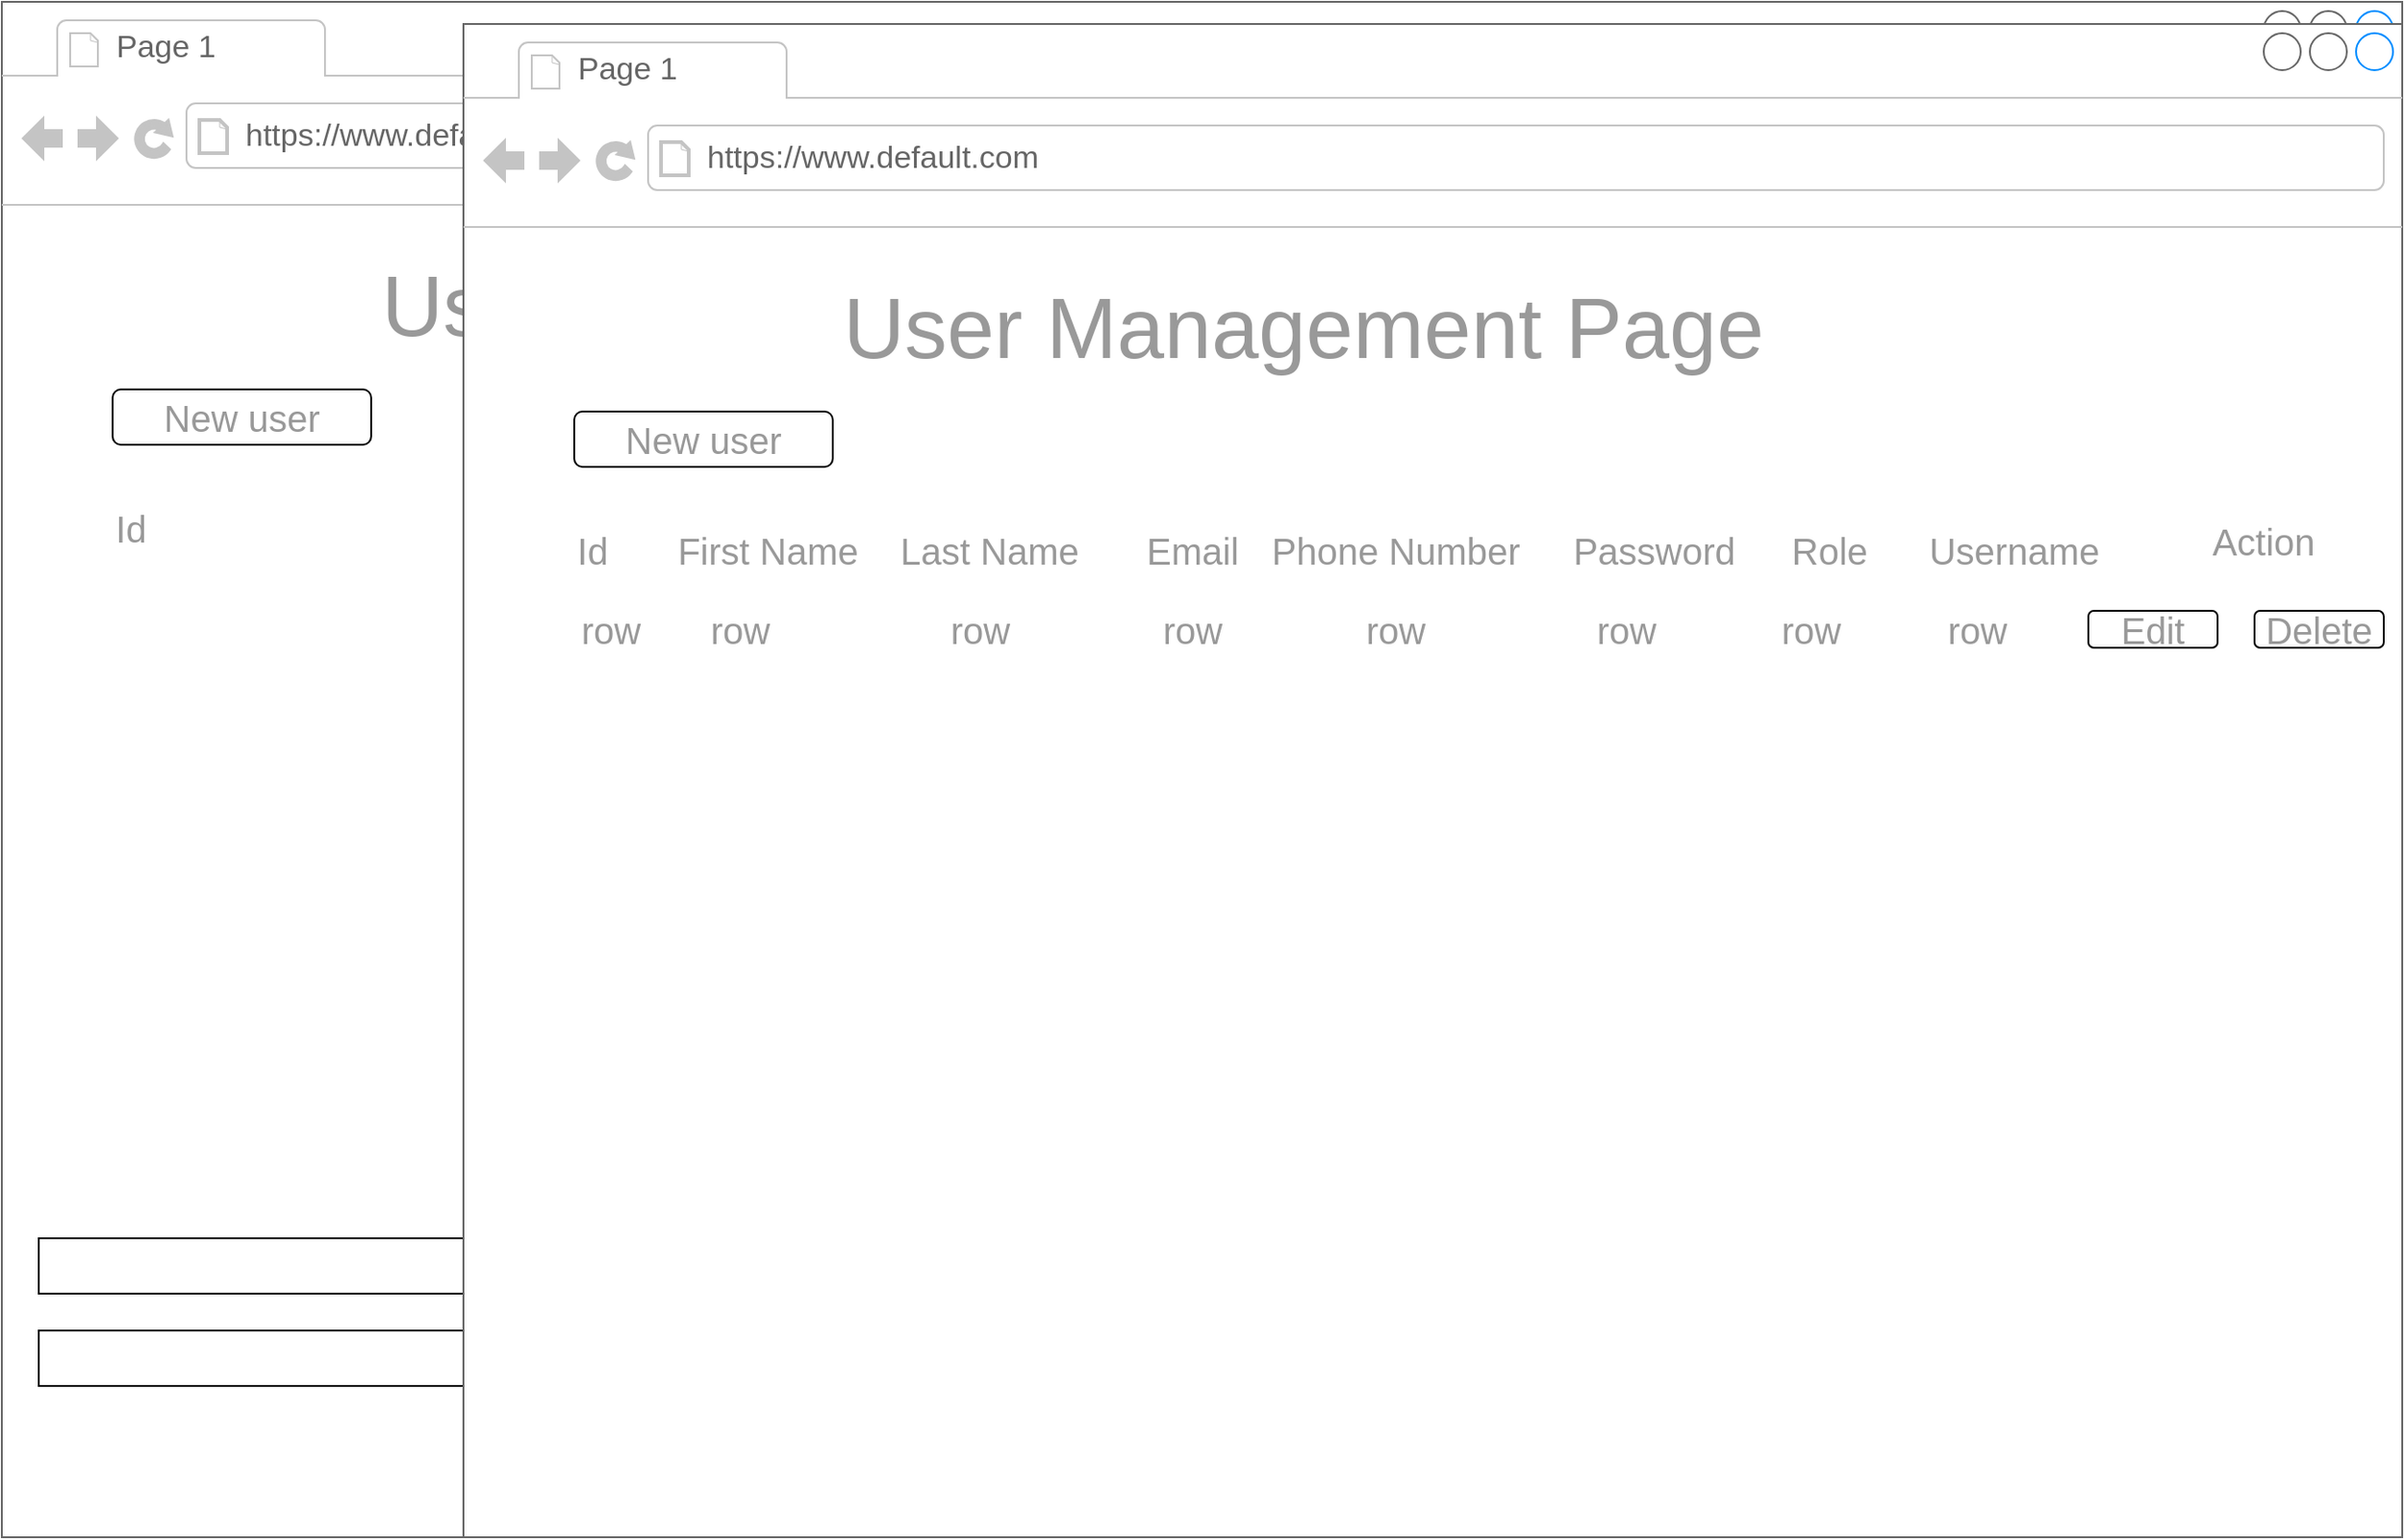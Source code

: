 <mxfile version="20.6.0" type="device"><diagram name="Page-1" id="2cc2dc42-3aac-f2a9-1cec-7a8b7cbee084"><mxGraphModel dx="-308" dy="425" grid="1" gridSize="10" guides="1" tooltips="1" connect="1" arrows="1" fold="1" page="1" pageScale="1" pageWidth="1100" pageHeight="850" background="none" math="0" shadow="0"><root><mxCell id="0"/><mxCell id="1" parent="0"/><mxCell id="7026571954dc6520-1" value="" style="strokeWidth=1;shadow=0;dashed=0;align=center;html=1;shape=mxgraph.mockup.containers.browserWindow;rSize=0;strokeColor=#666666;mainText=,;recursiveResize=0;rounded=0;labelBackgroundColor=none;fontFamily=Verdana;fontSize=12" parent="1" vertex="1"><mxGeometry x="1880" y="80" width="1300" height="832" as="geometry"/></mxCell><mxCell id="7026571954dc6520-2" value="Page 1" style="strokeWidth=1;shadow=0;dashed=0;align=center;html=1;shape=mxgraph.mockup.containers.anchor;fontSize=17;fontColor=#666666;align=left;" parent="7026571954dc6520-1" vertex="1"><mxGeometry x="60" y="12" width="110" height="26" as="geometry"/></mxCell><mxCell id="7026571954dc6520-3" value="https://www.default.com" style="strokeWidth=1;shadow=0;dashed=0;align=center;html=1;shape=mxgraph.mockup.containers.anchor;rSize=0;fontSize=17;fontColor=#666666;align=left;" parent="7026571954dc6520-1" vertex="1"><mxGeometry x="130" y="60" width="250" height="26" as="geometry"/></mxCell><mxCell id="XdrXnuQvbxu3idKPkUTi-138" value="User Management Page" style="text;html=1;strokeColor=none;fillColor=none;align=center;verticalAlign=middle;whiteSpace=wrap;rounded=0;fontSize=46;fontColor=#999999;" vertex="1" parent="7026571954dc6520-1"><mxGeometry x="160" y="140" width="590" height="50" as="geometry"/></mxCell><mxCell id="XdrXnuQvbxu3idKPkUTi-147" value="" style="rounded=0;whiteSpace=wrap;html=1;fontSize=46;fontColor=#999999;" vertex="1" parent="7026571954dc6520-1"><mxGeometry x="20" y="720" width="970" height="30" as="geometry"/></mxCell><mxCell id="XdrXnuQvbxu3idKPkUTi-143" value="" style="rounded=0;whiteSpace=wrap;html=1;fontSize=46;fontColor=#999999;" vertex="1" parent="7026571954dc6520-1"><mxGeometry x="20" y="670" width="970" height="30" as="geometry"/></mxCell><mxCell id="XdrXnuQvbxu3idKPkUTi-269" value="" style="rounded=1;whiteSpace=wrap;html=1;fontSize=20;fontColor=#999999;" vertex="1" parent="7026571954dc6520-1"><mxGeometry x="60" y="210" width="140" height="30" as="geometry"/></mxCell><mxCell id="XdrXnuQvbxu3idKPkUTi-270" value="New user" style="text;html=1;strokeColor=none;fillColor=none;align=center;verticalAlign=middle;whiteSpace=wrap;rounded=0;fontSize=20;fontColor=#999999;" vertex="1" parent="7026571954dc6520-1"><mxGeometry x="80" y="210" width="100" height="30" as="geometry"/></mxCell><mxCell id="XdrXnuQvbxu3idKPkUTi-271" value="Id" style="text;html=1;strokeColor=none;fillColor=none;align=center;verticalAlign=middle;whiteSpace=wrap;rounded=0;fontSize=20;fontColor=#999999;" vertex="1" parent="7026571954dc6520-1"><mxGeometry x="40" y="270" width="60" height="30" as="geometry"/></mxCell><mxCell id="XdrXnuQvbxu3idKPkUTi-272" value="" style="strokeWidth=1;shadow=0;dashed=0;align=center;html=1;shape=mxgraph.mockup.containers.browserWindow;rSize=0;strokeColor=#666666;mainText=,;recursiveResize=0;rounded=0;labelBackgroundColor=none;fontFamily=Verdana;fontSize=12" vertex="1" parent="7026571954dc6520-1"><mxGeometry x="250" y="12" width="1050" height="820" as="geometry"/></mxCell><mxCell id="XdrXnuQvbxu3idKPkUTi-273" value="Page 1" style="strokeWidth=1;shadow=0;dashed=0;align=center;html=1;shape=mxgraph.mockup.containers.anchor;fontSize=17;fontColor=#666666;align=left;" vertex="1" parent="XdrXnuQvbxu3idKPkUTi-272"><mxGeometry x="60" y="12" width="110" height="26" as="geometry"/></mxCell><mxCell id="XdrXnuQvbxu3idKPkUTi-274" value="https://www.default.com" style="strokeWidth=1;shadow=0;dashed=0;align=center;html=1;shape=mxgraph.mockup.containers.anchor;rSize=0;fontSize=17;fontColor=#666666;align=left;" vertex="1" parent="XdrXnuQvbxu3idKPkUTi-272"><mxGeometry x="130" y="60" width="250" height="26" as="geometry"/></mxCell><mxCell id="XdrXnuQvbxu3idKPkUTi-275" value="User Management Page" style="text;html=1;strokeColor=none;fillColor=none;align=center;verticalAlign=middle;whiteSpace=wrap;rounded=0;fontSize=46;fontColor=#999999;" vertex="1" parent="XdrXnuQvbxu3idKPkUTi-272"><mxGeometry x="160" y="140" width="590" height="50" as="geometry"/></mxCell><mxCell id="XdrXnuQvbxu3idKPkUTi-278" value="" style="rounded=1;whiteSpace=wrap;html=1;fontSize=20;fontColor=#999999;" vertex="1" parent="XdrXnuQvbxu3idKPkUTi-272"><mxGeometry x="60" y="210" width="140" height="30" as="geometry"/></mxCell><mxCell id="XdrXnuQvbxu3idKPkUTi-279" value="New user" style="text;html=1;strokeColor=none;fillColor=none;align=center;verticalAlign=middle;whiteSpace=wrap;rounded=0;fontSize=20;fontColor=#999999;" vertex="1" parent="XdrXnuQvbxu3idKPkUTi-272"><mxGeometry x="80" y="210" width="100" height="30" as="geometry"/></mxCell><mxCell id="XdrXnuQvbxu3idKPkUTi-280" value="Id" style="text;html=1;strokeColor=none;fillColor=none;align=center;verticalAlign=middle;whiteSpace=wrap;rounded=0;fontSize=20;fontColor=#999999;" vertex="1" parent="XdrXnuQvbxu3idKPkUTi-272"><mxGeometry x="40" y="270" width="60" height="30" as="geometry"/></mxCell><mxCell id="XdrXnuQvbxu3idKPkUTi-281" value="First Name" style="text;html=1;strokeColor=none;fillColor=none;align=center;verticalAlign=middle;whiteSpace=wrap;rounded=0;fontSize=20;fontColor=#999999;" vertex="1" parent="XdrXnuQvbxu3idKPkUTi-272"><mxGeometry x="110" y="275" width="110" height="20" as="geometry"/></mxCell><mxCell id="XdrXnuQvbxu3idKPkUTi-282" value="Last Name" style="text;html=1;strokeColor=none;fillColor=none;align=center;verticalAlign=middle;whiteSpace=wrap;rounded=0;fontSize=20;fontColor=#999999;" vertex="1" parent="XdrXnuQvbxu3idKPkUTi-272"><mxGeometry x="230" y="275" width="110" height="20" as="geometry"/></mxCell><mxCell id="XdrXnuQvbxu3idKPkUTi-283" value="Email" style="text;html=1;strokeColor=none;fillColor=none;align=center;verticalAlign=middle;whiteSpace=wrap;rounded=0;fontSize=20;fontColor=#999999;" vertex="1" parent="XdrXnuQvbxu3idKPkUTi-272"><mxGeometry x="340" y="275" width="110" height="20" as="geometry"/></mxCell><mxCell id="XdrXnuQvbxu3idKPkUTi-284" value="Phone Number" style="text;html=1;strokeColor=none;fillColor=none;align=center;verticalAlign=middle;whiteSpace=wrap;rounded=0;fontSize=20;fontColor=#999999;" vertex="1" parent="XdrXnuQvbxu3idKPkUTi-272"><mxGeometry x="435" y="272.5" width="140" height="25" as="geometry"/></mxCell><mxCell id="XdrXnuQvbxu3idKPkUTi-285" value="Password" style="text;html=1;strokeColor=none;fillColor=none;align=center;verticalAlign=middle;whiteSpace=wrap;rounded=0;fontSize=20;fontColor=#999999;" vertex="1" parent="XdrXnuQvbxu3idKPkUTi-272"><mxGeometry x="575" y="272.5" width="140" height="25" as="geometry"/></mxCell><mxCell id="XdrXnuQvbxu3idKPkUTi-286" value="Role" style="text;html=1;strokeColor=none;fillColor=none;align=center;verticalAlign=middle;whiteSpace=wrap;rounded=0;fontSize=20;fontColor=#999999;" vertex="1" parent="XdrXnuQvbxu3idKPkUTi-272"><mxGeometry x="670" y="272.5" width="140" height="25" as="geometry"/></mxCell><mxCell id="XdrXnuQvbxu3idKPkUTi-287" value="Action" style="text;html=1;strokeColor=none;fillColor=none;align=center;verticalAlign=middle;whiteSpace=wrap;rounded=0;fontSize=20;fontColor=#999999;" vertex="1" parent="XdrXnuQvbxu3idKPkUTi-272"><mxGeometry x="930" y="265" width="90" height="30" as="geometry"/></mxCell><mxCell id="XdrXnuQvbxu3idKPkUTi-295" value="Delete" style="rounded=1;whiteSpace=wrap;html=1;fontSize=20;fontColor=#999999;" vertex="1" parent="XdrXnuQvbxu3idKPkUTi-272"><mxGeometry x="970" y="318" width="70" height="20" as="geometry"/></mxCell><mxCell id="XdrXnuQvbxu3idKPkUTi-294" value="Edit" style="rounded=1;whiteSpace=wrap;html=1;fontSize=20;fontColor=#999999;" vertex="1" parent="XdrXnuQvbxu3idKPkUTi-272"><mxGeometry x="880" y="318" width="70" height="20" as="geometry"/></mxCell><mxCell id="XdrXnuQvbxu3idKPkUTi-299" value="row" style="text;html=1;strokeColor=none;fillColor=none;align=center;verticalAlign=middle;whiteSpace=wrap;rounded=0;fontSize=20;fontColor=#999999;" vertex="1" parent="XdrXnuQvbxu3idKPkUTi-272"><mxGeometry x="50" y="313" width="60" height="30" as="geometry"/></mxCell><mxCell id="XdrXnuQvbxu3idKPkUTi-302" value="row" style="text;html=1;strokeColor=none;fillColor=none;align=center;verticalAlign=middle;whiteSpace=wrap;rounded=0;fontSize=20;fontColor=#999999;" vertex="1" parent="XdrXnuQvbxu3idKPkUTi-272"><mxGeometry x="120" y="313" width="60" height="30" as="geometry"/></mxCell><mxCell id="XdrXnuQvbxu3idKPkUTi-301" value="row" style="text;html=1;strokeColor=none;fillColor=none;align=center;verticalAlign=middle;whiteSpace=wrap;rounded=0;fontSize=20;fontColor=#999999;" vertex="1" parent="XdrXnuQvbxu3idKPkUTi-272"><mxGeometry x="250" y="313" width="60" height="30" as="geometry"/></mxCell><mxCell id="XdrXnuQvbxu3idKPkUTi-300" value="row" style="text;html=1;strokeColor=none;fillColor=none;align=center;verticalAlign=middle;whiteSpace=wrap;rounded=0;fontSize=20;fontColor=#999999;" vertex="1" parent="XdrXnuQvbxu3idKPkUTi-272"><mxGeometry x="365" y="313" width="60" height="30" as="geometry"/></mxCell><mxCell id="XdrXnuQvbxu3idKPkUTi-298" value="row" style="text;html=1;strokeColor=none;fillColor=none;align=center;verticalAlign=middle;whiteSpace=wrap;rounded=0;fontSize=20;fontColor=#999999;" vertex="1" parent="XdrXnuQvbxu3idKPkUTi-272"><mxGeometry x="475" y="313" width="60" height="30" as="geometry"/></mxCell><mxCell id="XdrXnuQvbxu3idKPkUTi-305" value="row" style="text;html=1;strokeColor=none;fillColor=none;align=center;verticalAlign=middle;whiteSpace=wrap;rounded=0;fontSize=20;fontColor=#999999;" vertex="1" parent="XdrXnuQvbxu3idKPkUTi-272"><mxGeometry x="600" y="313" width="60" height="30" as="geometry"/></mxCell><mxCell id="XdrXnuQvbxu3idKPkUTi-306" value="row" style="text;html=1;strokeColor=none;fillColor=none;align=center;verticalAlign=middle;whiteSpace=wrap;rounded=0;fontSize=20;fontColor=#999999;" vertex="1" parent="XdrXnuQvbxu3idKPkUTi-272"><mxGeometry x="700" y="313" width="60" height="30" as="geometry"/></mxCell><mxCell id="XdrXnuQvbxu3idKPkUTi-363" value="Username" style="text;html=1;strokeColor=none;fillColor=none;align=center;verticalAlign=middle;whiteSpace=wrap;rounded=0;fontSize=20;fontColor=#999999;" vertex="1" parent="XdrXnuQvbxu3idKPkUTi-272"><mxGeometry x="770" y="272.5" width="140" height="25" as="geometry"/></mxCell><mxCell id="XdrXnuQvbxu3idKPkUTi-364" value="row" style="text;html=1;strokeColor=none;fillColor=none;align=center;verticalAlign=middle;whiteSpace=wrap;rounded=0;fontSize=20;fontColor=#999999;" vertex="1" parent="XdrXnuQvbxu3idKPkUTi-272"><mxGeometry x="790" y="313" width="60" height="30" as="geometry"/></mxCell></root></mxGraphModel></diagram></mxfile>